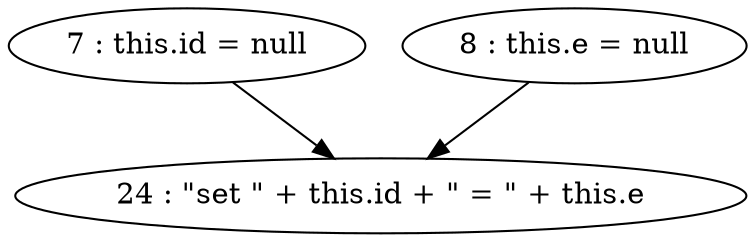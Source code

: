 digraph G {
"7 : this.id = null"
"7 : this.id = null" -> "24 : \"set \" + this.id + \" = \" + this.e"
"8 : this.e = null"
"8 : this.e = null" -> "24 : \"set \" + this.id + \" = \" + this.e"
"24 : \"set \" + this.id + \" = \" + this.e"
}